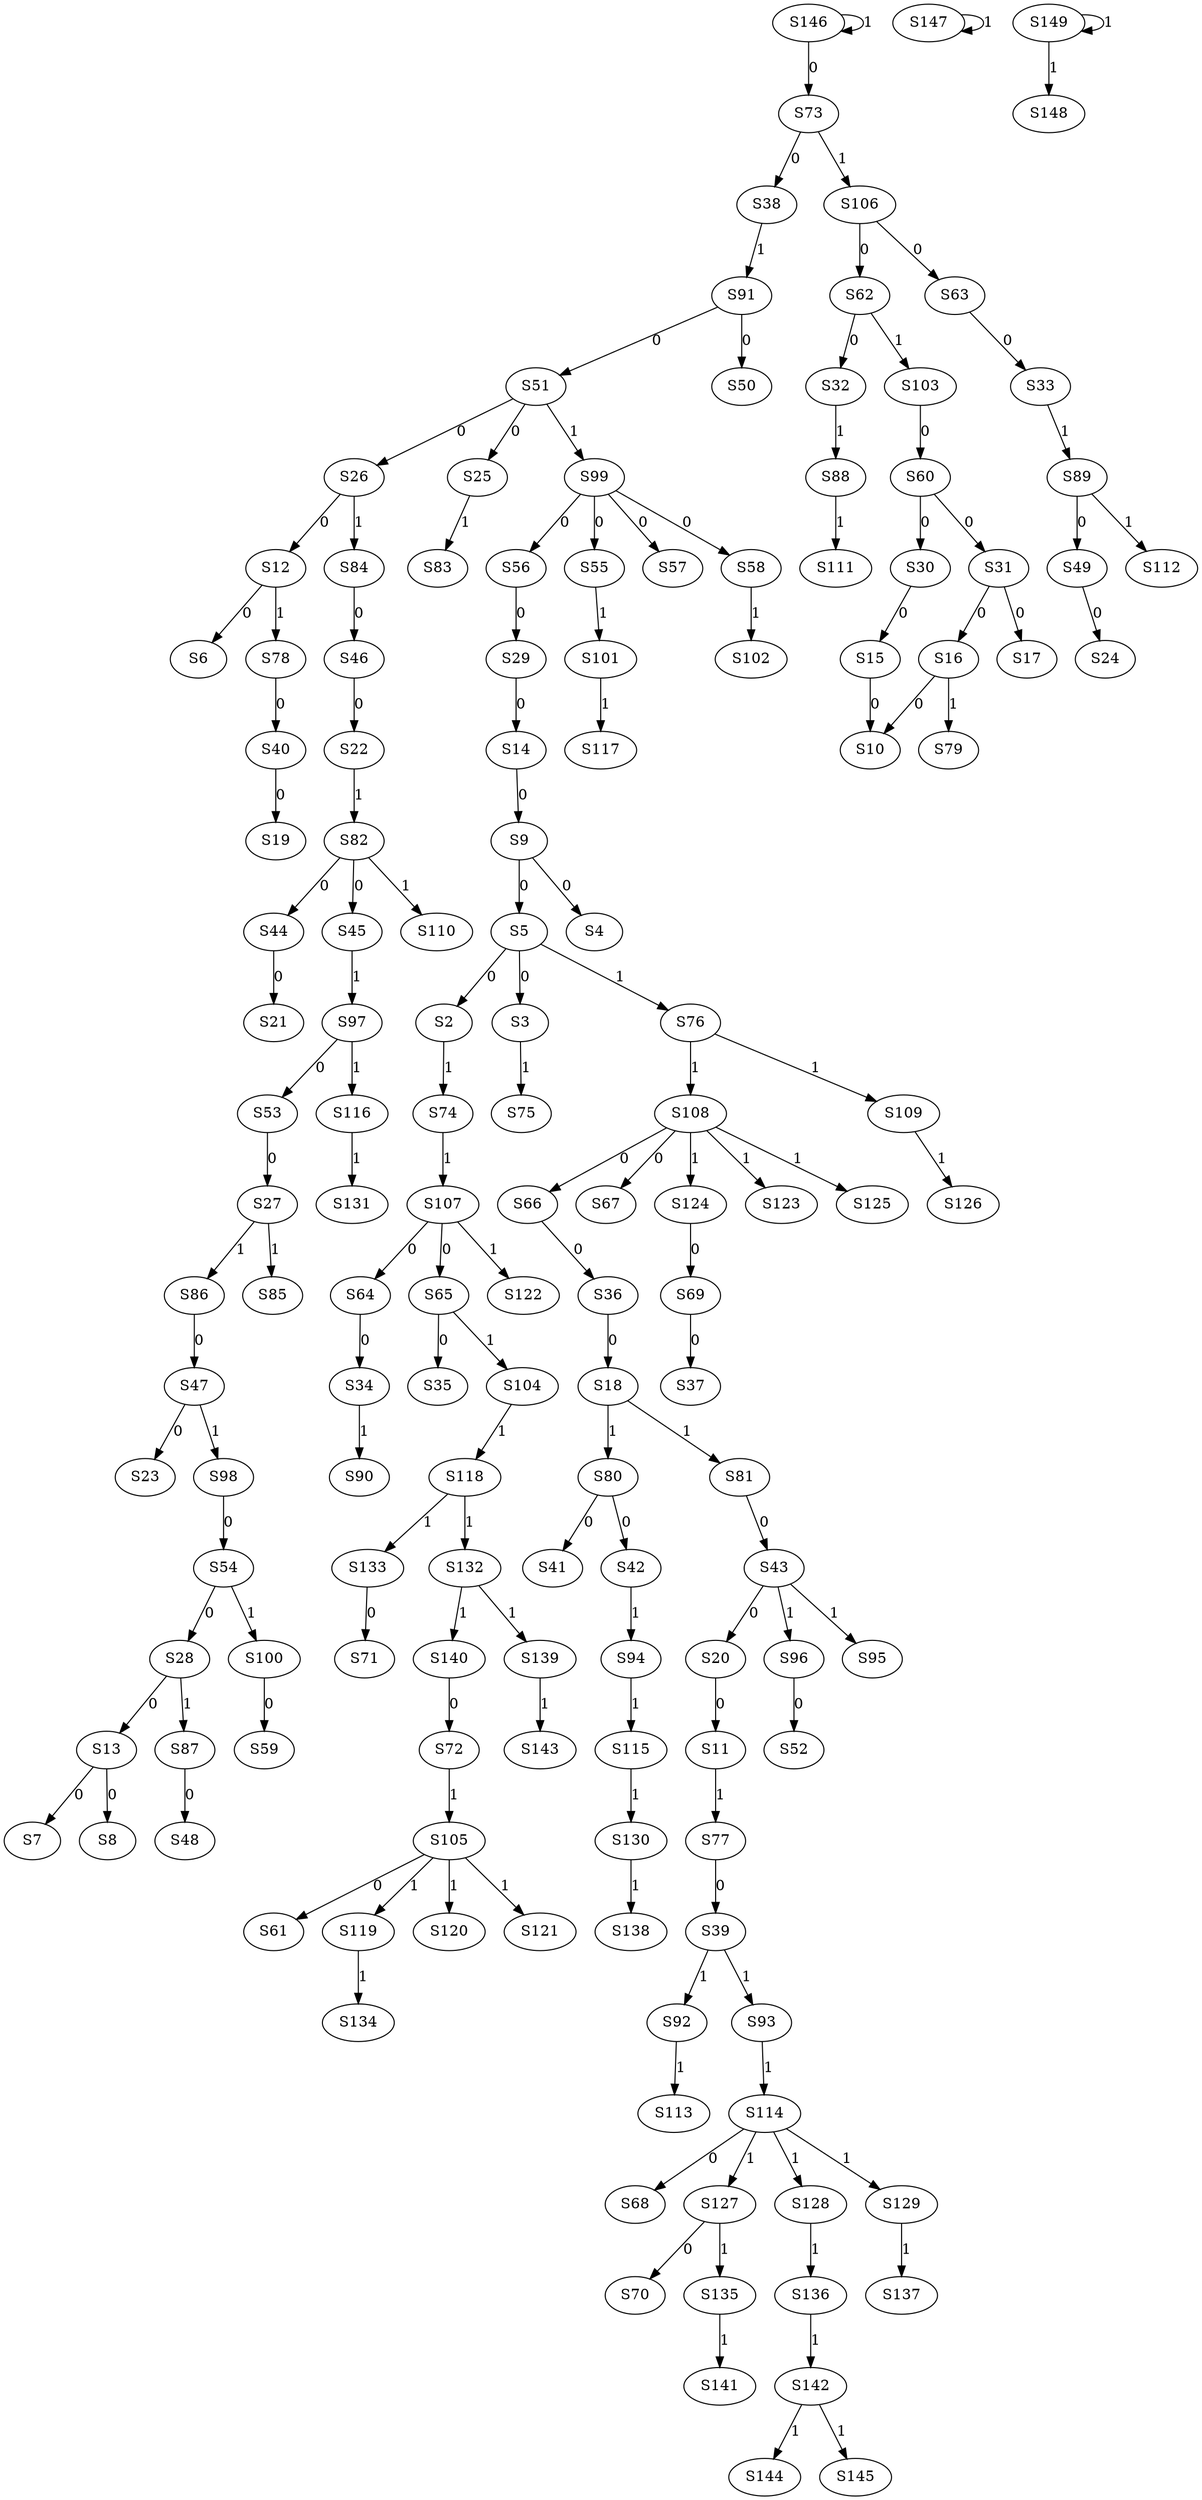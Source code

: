 strict digraph {
	S5 -> S2 [ label = 0 ];
	S5 -> S3 [ label = 0 ];
	S9 -> S4 [ label = 0 ];
	S9 -> S5 [ label = 0 ];
	S12 -> S6 [ label = 0 ];
	S13 -> S7 [ label = 0 ];
	S13 -> S8 [ label = 0 ];
	S14 -> S9 [ label = 0 ];
	S16 -> S10 [ label = 0 ];
	S20 -> S11 [ label = 0 ];
	S26 -> S12 [ label = 0 ];
	S28 -> S13 [ label = 0 ];
	S29 -> S14 [ label = 0 ];
	S30 -> S15 [ label = 0 ];
	S31 -> S16 [ label = 0 ];
	S31 -> S17 [ label = 0 ];
	S36 -> S18 [ label = 0 ];
	S40 -> S19 [ label = 0 ];
	S43 -> S20 [ label = 0 ];
	S44 -> S21 [ label = 0 ];
	S46 -> S22 [ label = 0 ];
	S47 -> S23 [ label = 0 ];
	S49 -> S24 [ label = 0 ];
	S51 -> S25 [ label = 0 ];
	S51 -> S26 [ label = 0 ];
	S53 -> S27 [ label = 0 ];
	S54 -> S28 [ label = 0 ];
	S56 -> S29 [ label = 0 ];
	S60 -> S30 [ label = 0 ];
	S60 -> S31 [ label = 0 ];
	S62 -> S32 [ label = 0 ];
	S63 -> S33 [ label = 0 ];
	S64 -> S34 [ label = 0 ];
	S65 -> S35 [ label = 0 ];
	S66 -> S36 [ label = 0 ];
	S69 -> S37 [ label = 0 ];
	S73 -> S38 [ label = 0 ];
	S77 -> S39 [ label = 0 ];
	S78 -> S40 [ label = 0 ];
	S80 -> S41 [ label = 0 ];
	S80 -> S42 [ label = 0 ];
	S81 -> S43 [ label = 0 ];
	S82 -> S44 [ label = 0 ];
	S82 -> S45 [ label = 0 ];
	S84 -> S46 [ label = 0 ];
	S86 -> S47 [ label = 0 ];
	S87 -> S48 [ label = 0 ];
	S89 -> S49 [ label = 0 ];
	S91 -> S50 [ label = 0 ];
	S91 -> S51 [ label = 0 ];
	S96 -> S52 [ label = 0 ];
	S97 -> S53 [ label = 0 ];
	S98 -> S54 [ label = 0 ];
	S99 -> S55 [ label = 0 ];
	S99 -> S56 [ label = 0 ];
	S99 -> S57 [ label = 0 ];
	S99 -> S58 [ label = 0 ];
	S100 -> S59 [ label = 0 ];
	S103 -> S60 [ label = 0 ];
	S105 -> S61 [ label = 0 ];
	S106 -> S62 [ label = 0 ];
	S106 -> S63 [ label = 0 ];
	S107 -> S64 [ label = 0 ];
	S107 -> S65 [ label = 0 ];
	S108 -> S66 [ label = 0 ];
	S108 -> S67 [ label = 0 ];
	S114 -> S68 [ label = 0 ];
	S124 -> S69 [ label = 0 ];
	S127 -> S70 [ label = 0 ];
	S133 -> S71 [ label = 0 ];
	S140 -> S72 [ label = 0 ];
	S146 -> S73 [ label = 0 ];
	S2 -> S74 [ label = 1 ];
	S3 -> S75 [ label = 1 ];
	S5 -> S76 [ label = 1 ];
	S11 -> S77 [ label = 1 ];
	S12 -> S78 [ label = 1 ];
	S16 -> S79 [ label = 1 ];
	S18 -> S80 [ label = 1 ];
	S18 -> S81 [ label = 1 ];
	S22 -> S82 [ label = 1 ];
	S25 -> S83 [ label = 1 ];
	S26 -> S84 [ label = 1 ];
	S27 -> S85 [ label = 1 ];
	S27 -> S86 [ label = 1 ];
	S28 -> S87 [ label = 1 ];
	S32 -> S88 [ label = 1 ];
	S33 -> S89 [ label = 1 ];
	S34 -> S90 [ label = 1 ];
	S38 -> S91 [ label = 1 ];
	S39 -> S92 [ label = 1 ];
	S39 -> S93 [ label = 1 ];
	S42 -> S94 [ label = 1 ];
	S43 -> S95 [ label = 1 ];
	S43 -> S96 [ label = 1 ];
	S45 -> S97 [ label = 1 ];
	S47 -> S98 [ label = 1 ];
	S51 -> S99 [ label = 1 ];
	S54 -> S100 [ label = 1 ];
	S55 -> S101 [ label = 1 ];
	S58 -> S102 [ label = 1 ];
	S62 -> S103 [ label = 1 ];
	S65 -> S104 [ label = 1 ];
	S72 -> S105 [ label = 1 ];
	S73 -> S106 [ label = 1 ];
	S74 -> S107 [ label = 1 ];
	S76 -> S108 [ label = 1 ];
	S76 -> S109 [ label = 1 ];
	S82 -> S110 [ label = 1 ];
	S88 -> S111 [ label = 1 ];
	S89 -> S112 [ label = 1 ];
	S92 -> S113 [ label = 1 ];
	S93 -> S114 [ label = 1 ];
	S94 -> S115 [ label = 1 ];
	S97 -> S116 [ label = 1 ];
	S101 -> S117 [ label = 1 ];
	S104 -> S118 [ label = 1 ];
	S105 -> S119 [ label = 1 ];
	S105 -> S120 [ label = 1 ];
	S105 -> S121 [ label = 1 ];
	S107 -> S122 [ label = 1 ];
	S108 -> S123 [ label = 1 ];
	S108 -> S124 [ label = 1 ];
	S108 -> S125 [ label = 1 ];
	S109 -> S126 [ label = 1 ];
	S114 -> S127 [ label = 1 ];
	S114 -> S128 [ label = 1 ];
	S114 -> S129 [ label = 1 ];
	S115 -> S130 [ label = 1 ];
	S116 -> S131 [ label = 1 ];
	S118 -> S132 [ label = 1 ];
	S118 -> S133 [ label = 1 ];
	S119 -> S134 [ label = 1 ];
	S127 -> S135 [ label = 1 ];
	S128 -> S136 [ label = 1 ];
	S129 -> S137 [ label = 1 ];
	S130 -> S138 [ label = 1 ];
	S132 -> S139 [ label = 1 ];
	S132 -> S140 [ label = 1 ];
	S135 -> S141 [ label = 1 ];
	S136 -> S142 [ label = 1 ];
	S139 -> S143 [ label = 1 ];
	S142 -> S144 [ label = 1 ];
	S142 -> S145 [ label = 1 ];
	S146 -> S146 [ label = 1 ];
	S147 -> S147 [ label = 1 ];
	S149 -> S148 [ label = 1 ];
	S149 -> S149 [ label = 1 ];
	S15 -> S10 [ label = 0 ];
}
